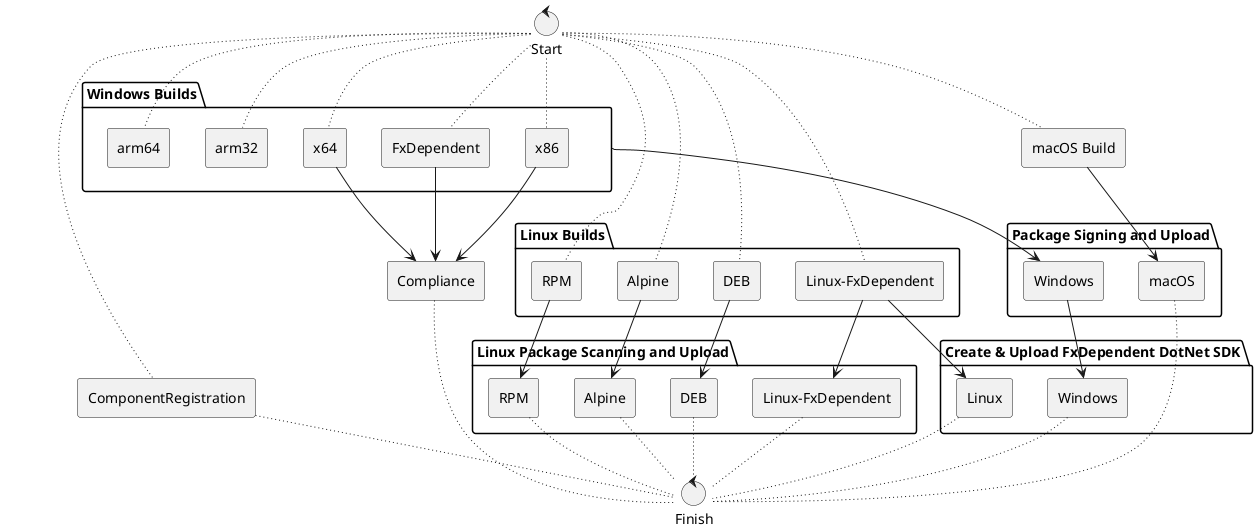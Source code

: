 @startuml

folder "Linux Builds" {
    ' Define the build tasks as business processes
    agent "DEB"  as BuildDEB
    agent "RPM"  as BuildRPM
    agent "Alpine"  as BuildAlpine
    agent "Linux-FxDependent"  as BuildLinuxFx

}

agent "macOS Build"  as BuildMac

folder "Windows Builds" as WinBuilds {
    agent "x64"  as BuildWinX64
    agent "x86"  as BuildWinX86
    agent "arm32"  as BuildWinArm32
    agent "arm64"  as BuildWinArm64
    agent "FxDependent"  as BuildWinFx
}

agent "ComponentRegistration"  as BuildCG

folder "Linux Package Scanning and Upload" {
    agent "DEB"  as UploadDEB
    agent "RPM"  as UploadRPM
    agent "Alpine"  as UploadAlpine
    agent "Linux-FxDependent"  as UploadLinuxFx
}

folder "Package Signing and Upload" {
    agent "macOS"  as SignMac

    agent "Windows"  as SignWin
}


agent "Compliance"  as Compliance

folder "Create & Upload FxDependent DotNet SDK" {
    agent "Linux" as BuildLinuxFxSdk
    agent "Windows" as BuildWinFxSdk
}

' Define finishing the build as a goal filled
control "Finish"  as Finish
control "Start" as Start

' map the various Upload task dependencies
BuildDEB -down-> UploadDEB
BuildRPM -down-> UploadRPM
BuildLinuxFx -down-> UploadLinuxFx
BuildAlpine -down-> UploadAlpine

' map all of the SignMac task dependencies
BuildMac -down-> SignMac

' map all of the SignWin task dependencies
WinBuilds -down-> SignWin
'BuildWinX64 -down-> SignWin
'BuildWinX86 -down-> SignWin
'BuildWinArm32 -down-> SignWin
'BuildWinArm64 -down-> SignWin
'BuildWinFx -down-> SignWin

' map all of the Compliance task dependencies
BuildWinX86 -down-> Compliance
BuildWinX64 -down-> Compliance
BuildWinFx -down-> Compliance

BuildLinuxFx -down-> BuildLinuxFxSdk
SignWin -down-> BuildWinFxSdk

' map all leafs to finish
Compliance ~~ Finish
UploadAlpine ~~ Finish
UploadDEB ~~ Finish
UploadRPM ~~ Finish
UploadLinuxFx ~~ Finish
SignMac ~~ Finish
BuildCG ~~ Finish
BuildLinuxFxSdk ~~ Finish
BuildWinFxSdk ~~ Finish

Start ~~ BuildDEB
Start ~~ BuildRPM
Start ~~ BuildAlpine
Start ~~ BuildLinuxFx
Start ~~ BuildMac
Start ~~ BuildWinX64
Start ~~ BuildWinX86
Start ~~ BuildWinFx
Start ~~ BuildWinArm32
Start ~~ BuildWinArm64
Start ~~ BuildCG

@enduml
